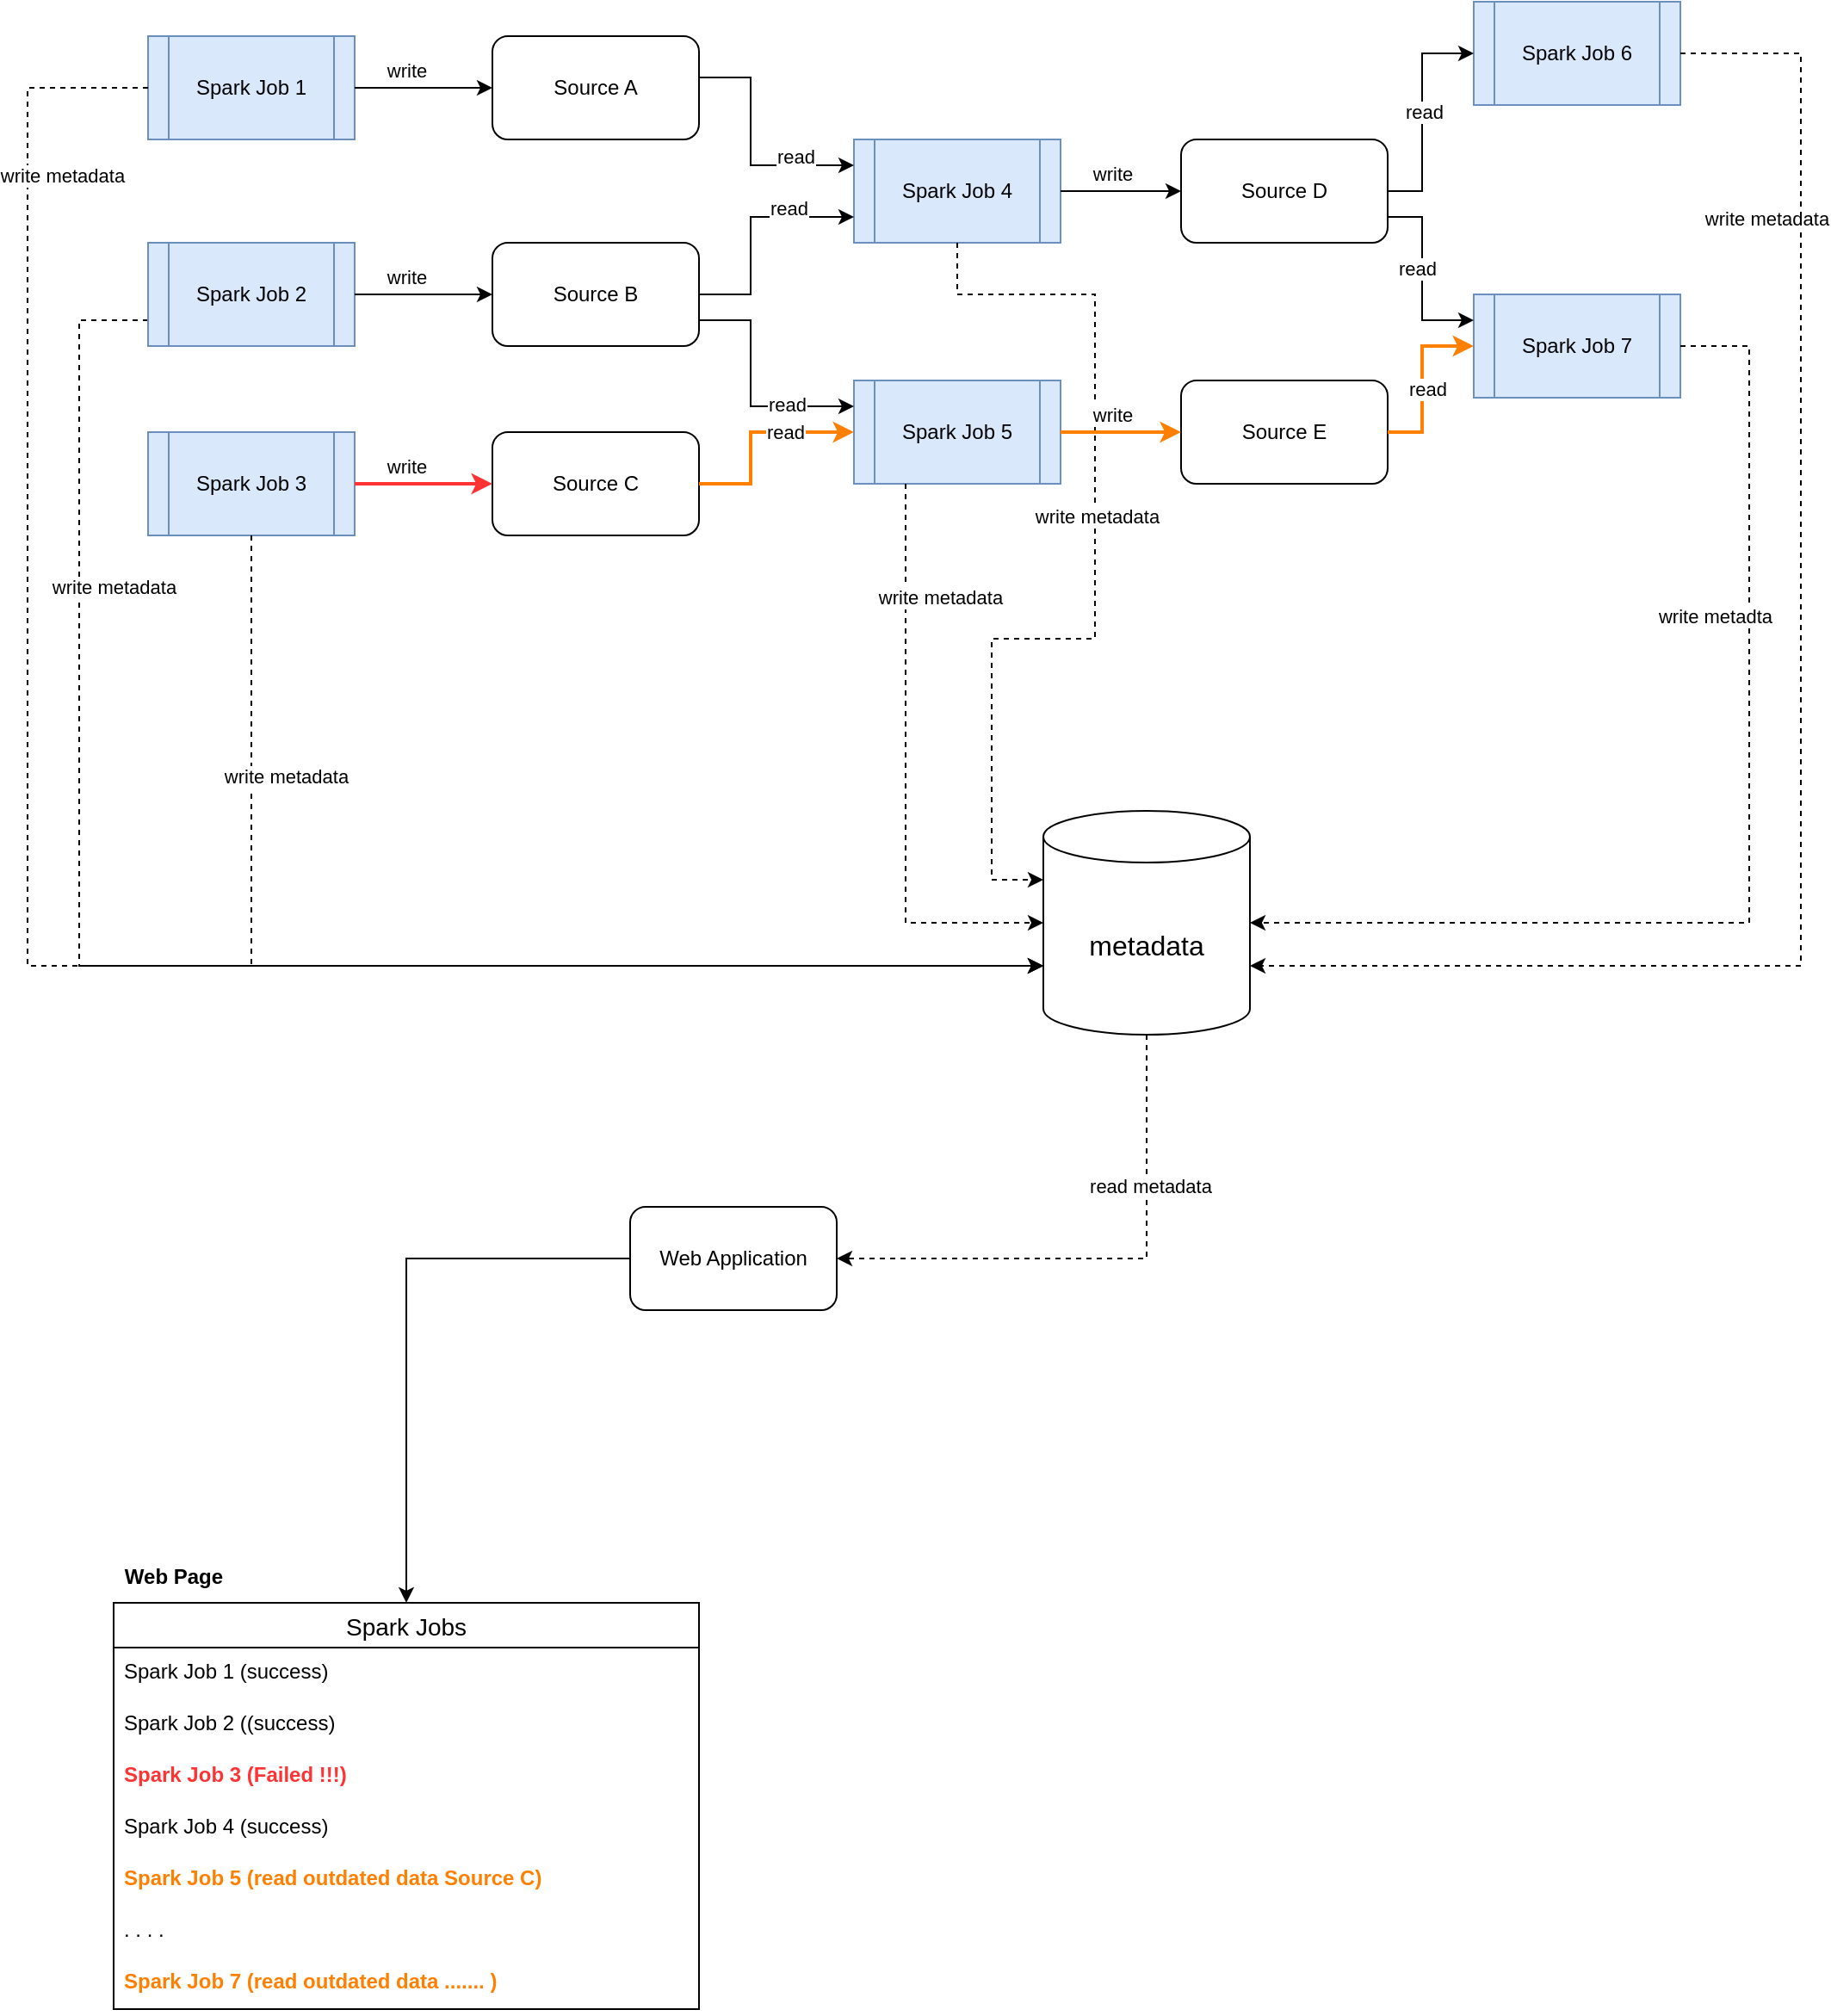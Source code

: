 <mxfile version="15.8.7" type="device"><diagram id="UzvvVrF9gmfW1xkokIg2" name="Page-1"><mxGraphModel dx="1901" dy="590" grid="1" gridSize="10" guides="1" tooltips="1" connect="1" arrows="1" fold="1" page="1" pageScale="1" pageWidth="827" pageHeight="1169" math="0" shadow="0"><root><mxCell id="0"/><mxCell id="1" parent="0"/><mxCell id="PmIh4yA5cHhm2EJLGofM-2" value="&lt;font style=&quot;font-size: 16px&quot;&gt;metadata&lt;/font&gt;" style="shape=cylinder3;whiteSpace=wrap;html=1;boundedLbl=1;backgroundOutline=1;size=15;" vertex="1" parent="1"><mxGeometry x="360" y="490" width="120" height="130" as="geometry"/></mxCell><mxCell id="PmIh4yA5cHhm2EJLGofM-4" value="Source A" style="rounded=1;whiteSpace=wrap;html=1;" vertex="1" parent="1"><mxGeometry x="40" y="40" width="120" height="60" as="geometry"/></mxCell><mxCell id="PmIh4yA5cHhm2EJLGofM-5" value="Spark Job 4" style="shape=process;whiteSpace=wrap;html=1;backgroundOutline=1;fillColor=#dae8fc;strokeColor=#6c8ebf;" vertex="1" parent="1"><mxGeometry x="250" y="100" width="120" height="60" as="geometry"/></mxCell><mxCell id="PmIh4yA5cHhm2EJLGofM-6" value="Source B" style="rounded=1;whiteSpace=wrap;html=1;" vertex="1" parent="1"><mxGeometry x="40" y="160" width="120" height="60" as="geometry"/></mxCell><mxCell id="PmIh4yA5cHhm2EJLGofM-7" value="" style="endArrow=classic;html=1;rounded=0;exitX=1;exitY=0.4;exitDx=0;exitDy=0;exitPerimeter=0;entryX=0;entryY=0.25;entryDx=0;entryDy=0;" edge="1" parent="1" source="PmIh4yA5cHhm2EJLGofM-4" target="PmIh4yA5cHhm2EJLGofM-5"><mxGeometry width="50" height="50" relative="1" as="geometry"><mxPoint x="390" y="310" as="sourcePoint"/><mxPoint x="440" y="260" as="targetPoint"/><Array as="points"><mxPoint x="190" y="64"/><mxPoint x="190" y="115"/></Array></mxGeometry></mxCell><mxCell id="PmIh4yA5cHhm2EJLGofM-80" value="read" style="edgeLabel;html=1;align=center;verticalAlign=middle;resizable=0;points=[];fontColor=#000000;" vertex="1" connectable="0" parent="PmIh4yA5cHhm2EJLGofM-7"><mxGeometry x="0.518" y="1" relative="1" as="geometry"><mxPoint y="-4" as="offset"/></mxGeometry></mxCell><mxCell id="PmIh4yA5cHhm2EJLGofM-8" value="" style="endArrow=classic;html=1;rounded=0;exitX=1;exitY=0.5;exitDx=0;exitDy=0;entryX=0;entryY=0.75;entryDx=0;entryDy=0;" edge="1" parent="1" source="PmIh4yA5cHhm2EJLGofM-6" target="PmIh4yA5cHhm2EJLGofM-5"><mxGeometry width="50" height="50" relative="1" as="geometry"><mxPoint x="300" y="280" as="sourcePoint"/><mxPoint x="350" y="230" as="targetPoint"/><Array as="points"><mxPoint x="190" y="190"/><mxPoint x="190" y="145"/></Array></mxGeometry></mxCell><mxCell id="PmIh4yA5cHhm2EJLGofM-81" value="read" style="edgeLabel;html=1;align=center;verticalAlign=middle;resizable=0;points=[];fontColor=#000000;" vertex="1" connectable="0" parent="PmIh4yA5cHhm2EJLGofM-8"><mxGeometry x="0.437" y="1" relative="1" as="geometry"><mxPoint y="-4" as="offset"/></mxGeometry></mxCell><mxCell id="PmIh4yA5cHhm2EJLGofM-9" value="Spark Job 5" style="shape=process;whiteSpace=wrap;html=1;backgroundOutline=1;fillColor=#dae8fc;strokeColor=#6c8ebf;" vertex="1" parent="1"><mxGeometry x="250" y="240" width="120" height="60" as="geometry"/></mxCell><mxCell id="PmIh4yA5cHhm2EJLGofM-10" value="" style="endArrow=classic;html=1;rounded=0;exitX=1;exitY=0.75;exitDx=0;exitDy=0;entryX=0;entryY=0.25;entryDx=0;entryDy=0;" edge="1" parent="1" source="PmIh4yA5cHhm2EJLGofM-6" target="PmIh4yA5cHhm2EJLGofM-9"><mxGeometry width="50" height="50" relative="1" as="geometry"><mxPoint x="250" y="280" as="sourcePoint"/><mxPoint x="300" y="230" as="targetPoint"/><Array as="points"><mxPoint x="190" y="205"/><mxPoint x="190" y="255"/></Array></mxGeometry></mxCell><mxCell id="PmIh4yA5cHhm2EJLGofM-82" value="read" style="edgeLabel;html=1;align=center;verticalAlign=middle;resizable=0;points=[];fontColor=#000000;" vertex="1" connectable="0" parent="PmIh4yA5cHhm2EJLGofM-10"><mxGeometry x="0.443" y="1" relative="1" as="geometry"><mxPoint as="offset"/></mxGeometry></mxCell><mxCell id="PmIh4yA5cHhm2EJLGofM-12" value="" style="endArrow=classic;html=1;rounded=0;exitX=1;exitY=0.5;exitDx=0;exitDy=0;entryX=0;entryY=0.5;entryDx=0;entryDy=0;" edge="1" parent="1" source="PmIh4yA5cHhm2EJLGofM-5" target="PmIh4yA5cHhm2EJLGofM-13"><mxGeometry width="50" height="50" relative="1" as="geometry"><mxPoint x="390" y="250" as="sourcePoint"/><mxPoint x="440" y="130" as="targetPoint"/></mxGeometry></mxCell><mxCell id="PmIh4yA5cHhm2EJLGofM-87" value="write" style="edgeLabel;html=1;align=center;verticalAlign=middle;resizable=0;points=[];fontColor=#000000;" vertex="1" connectable="0" parent="PmIh4yA5cHhm2EJLGofM-12"><mxGeometry x="-0.153" relative="1" as="geometry"><mxPoint y="-10" as="offset"/></mxGeometry></mxCell><mxCell id="PmIh4yA5cHhm2EJLGofM-13" value="Source D" style="rounded=1;whiteSpace=wrap;html=1;" vertex="1" parent="1"><mxGeometry x="440" y="100" width="120" height="60" as="geometry"/></mxCell><mxCell id="PmIh4yA5cHhm2EJLGofM-15" value="Source C" style="rounded=1;whiteSpace=wrap;html=1;" vertex="1" parent="1"><mxGeometry x="40" y="270" width="120" height="60" as="geometry"/></mxCell><mxCell id="PmIh4yA5cHhm2EJLGofM-16" value="" style="endArrow=classic;html=1;rounded=0;exitX=1;exitY=0.5;exitDx=0;exitDy=0;entryX=0;entryY=0.5;entryDx=0;entryDy=0;strokeColor=#FF8000;strokeWidth=2;" edge="1" parent="1" source="PmIh4yA5cHhm2EJLGofM-15" target="PmIh4yA5cHhm2EJLGofM-9"><mxGeometry width="50" height="50" relative="1" as="geometry"><mxPoint x="200" y="310" as="sourcePoint"/><mxPoint x="250" y="260" as="targetPoint"/><Array as="points"><mxPoint x="190" y="300"/><mxPoint x="190" y="270"/></Array></mxGeometry></mxCell><mxCell id="PmIh4yA5cHhm2EJLGofM-86" value="read" style="edgeLabel;html=1;align=center;verticalAlign=middle;resizable=0;points=[];fontColor=#000000;" vertex="1" connectable="0" parent="PmIh4yA5cHhm2EJLGofM-16"><mxGeometry x="0.53" y="1" relative="1" as="geometry"><mxPoint x="-12" y="1" as="offset"/></mxGeometry></mxCell><mxCell id="PmIh4yA5cHhm2EJLGofM-17" value="Spark Job 6" style="shape=process;whiteSpace=wrap;html=1;backgroundOutline=1;fillColor=#dae8fc;strokeColor=#6c8ebf;" vertex="1" parent="1"><mxGeometry x="610" y="20" width="120" height="60" as="geometry"/></mxCell><mxCell id="PmIh4yA5cHhm2EJLGofM-18" value="" style="endArrow=classic;html=1;rounded=0;exitX=1;exitY=0.5;exitDx=0;exitDy=0;entryX=0;entryY=0.5;entryDx=0;entryDy=0;" edge="1" parent="1" source="PmIh4yA5cHhm2EJLGofM-13" target="PmIh4yA5cHhm2EJLGofM-17"><mxGeometry width="50" height="50" relative="1" as="geometry"><mxPoint x="330" y="230" as="sourcePoint"/><mxPoint x="380" y="180" as="targetPoint"/><Array as="points"><mxPoint x="580" y="130"/><mxPoint x="580" y="50"/></Array></mxGeometry></mxCell><mxCell id="PmIh4yA5cHhm2EJLGofM-88" value="read" style="edgeLabel;html=1;align=center;verticalAlign=middle;resizable=0;points=[];fontColor=#000000;" vertex="1" connectable="0" parent="PmIh4yA5cHhm2EJLGofM-18"><mxGeometry x="0.025" y="-1" relative="1" as="geometry"><mxPoint as="offset"/></mxGeometry></mxCell><mxCell id="PmIh4yA5cHhm2EJLGofM-19" value="Spark Job 7" style="shape=process;whiteSpace=wrap;html=1;backgroundOutline=1;fillColor=#dae8fc;strokeColor=#6c8ebf;" vertex="1" parent="1"><mxGeometry x="610" y="190" width="120" height="60" as="geometry"/></mxCell><mxCell id="PmIh4yA5cHhm2EJLGofM-20" value="" style="endArrow=classic;html=1;rounded=0;entryX=0;entryY=0.25;entryDx=0;entryDy=0;exitX=1;exitY=0.75;exitDx=0;exitDy=0;" edge="1" parent="1" source="PmIh4yA5cHhm2EJLGofM-13" target="PmIh4yA5cHhm2EJLGofM-19"><mxGeometry width="50" height="50" relative="1" as="geometry"><mxPoint x="340" y="290" as="sourcePoint"/><mxPoint x="390" y="240" as="targetPoint"/><Array as="points"><mxPoint x="580" y="145"/><mxPoint x="580" y="205"/></Array></mxGeometry></mxCell><mxCell id="PmIh4yA5cHhm2EJLGofM-89" value="read" style="edgeLabel;html=1;align=center;verticalAlign=middle;resizable=0;points=[];fontColor=#000000;" vertex="1" connectable="0" parent="PmIh4yA5cHhm2EJLGofM-20"><mxGeometry x="-0.1" y="-3" relative="1" as="geometry"><mxPoint as="offset"/></mxGeometry></mxCell><mxCell id="PmIh4yA5cHhm2EJLGofM-22" value="" style="endArrow=classic;html=1;rounded=0;dashed=1;entryX=0;entryY=0;entryDx=0;entryDy=90;entryPerimeter=0;exitX=0;exitY=0.75;exitDx=0;exitDy=0;" edge="1" parent="1" source="PmIh4yA5cHhm2EJLGofM-37" target="PmIh4yA5cHhm2EJLGofM-2"><mxGeometry width="50" height="50" relative="1" as="geometry"><mxPoint x="320" y="530" as="sourcePoint"/><mxPoint x="410" y="350" as="targetPoint"/><Array as="points"><mxPoint x="-200" y="205"/><mxPoint x="-200" y="580"/></Array></mxGeometry></mxCell><mxCell id="PmIh4yA5cHhm2EJLGofM-35" value="write metadata" style="edgeLabel;html=1;align=center;verticalAlign=middle;resizable=0;points=[];" vertex="1" connectable="0" parent="PmIh4yA5cHhm2EJLGofM-22"><mxGeometry x="-0.606" y="3" relative="1" as="geometry"><mxPoint x="17" y="3" as="offset"/></mxGeometry></mxCell><mxCell id="PmIh4yA5cHhm2EJLGofM-23" value="" style="endArrow=classic;html=1;rounded=0;dashed=1;exitX=0.5;exitY=1;exitDx=0;exitDy=0;entryX=0;entryY=0;entryDx=0;entryDy=40;entryPerimeter=0;" edge="1" parent="1" source="PmIh4yA5cHhm2EJLGofM-5" target="PmIh4yA5cHhm2EJLGofM-2"><mxGeometry width="50" height="50" relative="1" as="geometry"><mxPoint x="320" y="310" as="sourcePoint"/><mxPoint x="380" y="430" as="targetPoint"/><Array as="points"><mxPoint x="310" y="190"/><mxPoint x="390" y="190"/><mxPoint x="390" y="390"/><mxPoint x="330" y="390"/><mxPoint x="330" y="530"/></Array></mxGeometry></mxCell><mxCell id="PmIh4yA5cHhm2EJLGofM-34" value="write metadata" style="edgeLabel;html=1;align=center;verticalAlign=middle;resizable=0;points=[];" vertex="1" connectable="0" parent="PmIh4yA5cHhm2EJLGofM-23"><mxGeometry x="-0.115" y="1" relative="1" as="geometry"><mxPoint as="offset"/></mxGeometry></mxCell><mxCell id="PmIh4yA5cHhm2EJLGofM-26" value="" style="endArrow=classic;html=1;rounded=0;dashed=1;exitX=1;exitY=0.5;exitDx=0;exitDy=0;entryX=1;entryY=0;entryDx=0;entryDy=90;entryPerimeter=0;" edge="1" parent="1" source="PmIh4yA5cHhm2EJLGofM-17" target="PmIh4yA5cHhm2EJLGofM-2"><mxGeometry width="50" height="50" relative="1" as="geometry"><mxPoint x="650" y="320" as="sourcePoint"/><mxPoint x="800" y="600" as="targetPoint"/><Array as="points"><mxPoint x="800" y="50"/><mxPoint x="800" y="580"/></Array></mxGeometry></mxCell><mxCell id="PmIh4yA5cHhm2EJLGofM-33" value="write metadata" style="edgeLabel;html=1;align=center;verticalAlign=middle;resizable=0;points=[];" vertex="1" connectable="0" parent="PmIh4yA5cHhm2EJLGofM-26"><mxGeometry x="-0.639" y="2" relative="1" as="geometry"><mxPoint x="-22" as="offset"/></mxGeometry></mxCell><mxCell id="PmIh4yA5cHhm2EJLGofM-27" value="" style="endArrow=classic;html=1;rounded=0;dashed=1;exitX=1;exitY=0.5;exitDx=0;exitDy=0;entryX=1;entryY=0.5;entryDx=0;entryDy=0;entryPerimeter=0;" edge="1" parent="1" source="PmIh4yA5cHhm2EJLGofM-19" target="PmIh4yA5cHhm2EJLGofM-2"><mxGeometry width="50" height="50" relative="1" as="geometry"><mxPoint x="740" y="60" as="sourcePoint"/><mxPoint x="490" y="590" as="targetPoint"/><Array as="points"><mxPoint x="770" y="220"/><mxPoint x="770" y="555"/></Array></mxGeometry></mxCell><mxCell id="PmIh4yA5cHhm2EJLGofM-32" value="write metadta" style="edgeLabel;html=1;align=center;verticalAlign=middle;resizable=0;points=[];" vertex="1" connectable="0" parent="PmIh4yA5cHhm2EJLGofM-27"><mxGeometry x="-0.407" y="1" relative="1" as="geometry"><mxPoint x="-21" as="offset"/></mxGeometry></mxCell><mxCell id="PmIh4yA5cHhm2EJLGofM-28" value="Web Application" style="rounded=1;whiteSpace=wrap;html=1;" vertex="1" parent="1"><mxGeometry x="120" y="720" width="120" height="60" as="geometry"/></mxCell><mxCell id="PmIh4yA5cHhm2EJLGofM-29" value="" style="endArrow=classic;html=1;rounded=0;dashed=1;exitX=0.5;exitY=1;exitDx=0;exitDy=0;exitPerimeter=0;entryX=1;entryY=0.5;entryDx=0;entryDy=0;" edge="1" parent="1" source="PmIh4yA5cHhm2EJLGofM-2" target="PmIh4yA5cHhm2EJLGofM-28"><mxGeometry width="50" height="50" relative="1" as="geometry"><mxPoint x="440" y="660" as="sourcePoint"/><mxPoint x="490" y="610" as="targetPoint"/><Array as="points"><mxPoint x="420" y="750"/></Array></mxGeometry></mxCell><mxCell id="PmIh4yA5cHhm2EJLGofM-31" value="read metadata" style="edgeLabel;html=1;align=center;verticalAlign=middle;resizable=0;points=[];" vertex="1" connectable="0" parent="PmIh4yA5cHhm2EJLGofM-29"><mxGeometry x="-0.432" y="2" relative="1" as="geometry"><mxPoint as="offset"/></mxGeometry></mxCell><mxCell id="PmIh4yA5cHhm2EJLGofM-36" value="Spark Job 1" style="shape=process;whiteSpace=wrap;html=1;backgroundOutline=1;fillColor=#dae8fc;strokeColor=#6c8ebf;" vertex="1" parent="1"><mxGeometry x="-160" y="40" width="120" height="60" as="geometry"/></mxCell><mxCell id="PmIh4yA5cHhm2EJLGofM-37" value="Spark Job 2" style="shape=process;whiteSpace=wrap;html=1;backgroundOutline=1;fillColor=#dae8fc;strokeColor=#6c8ebf;" vertex="1" parent="1"><mxGeometry x="-160" y="160" width="120" height="60" as="geometry"/></mxCell><mxCell id="PmIh4yA5cHhm2EJLGofM-38" value="Spark Job 3" style="shape=process;whiteSpace=wrap;html=1;backgroundOutline=1;fillColor=#dae8fc;strokeColor=#6c8ebf;" vertex="1" parent="1"><mxGeometry x="-160" y="270" width="120" height="60" as="geometry"/></mxCell><mxCell id="PmIh4yA5cHhm2EJLGofM-39" value="" style="endArrow=classic;html=1;rounded=0;exitX=1;exitY=0.5;exitDx=0;exitDy=0;entryX=0;entryY=0.5;entryDx=0;entryDy=0;" edge="1" parent="1" source="PmIh4yA5cHhm2EJLGofM-36" target="PmIh4yA5cHhm2EJLGofM-4"><mxGeometry width="50" height="50" relative="1" as="geometry"><mxPoint x="380" y="140" as="sourcePoint"/><mxPoint x="450" y="140" as="targetPoint"/></mxGeometry></mxCell><mxCell id="PmIh4yA5cHhm2EJLGofM-79" value="write" style="edgeLabel;html=1;align=center;verticalAlign=middle;resizable=0;points=[];fontColor=#000000;" vertex="1" connectable="0" parent="PmIh4yA5cHhm2EJLGofM-39"><mxGeometry x="-0.25" y="4" relative="1" as="geometry"><mxPoint y="-6" as="offset"/></mxGeometry></mxCell><mxCell id="PmIh4yA5cHhm2EJLGofM-42" value="" style="endArrow=classic;html=1;rounded=0;exitX=1;exitY=0.5;exitDx=0;exitDy=0;entryX=0;entryY=0.5;entryDx=0;entryDy=0;" edge="1" parent="1" source="PmIh4yA5cHhm2EJLGofM-37" target="PmIh4yA5cHhm2EJLGofM-6"><mxGeometry width="50" height="50" relative="1" as="geometry"><mxPoint x="-30" y="80" as="sourcePoint"/><mxPoint x="50" y="80" as="targetPoint"/></mxGeometry></mxCell><mxCell id="PmIh4yA5cHhm2EJLGofM-84" value="write" style="edgeLabel;html=1;align=center;verticalAlign=middle;resizable=0;points=[];fontColor=#000000;" vertex="1" connectable="0" parent="PmIh4yA5cHhm2EJLGofM-42"><mxGeometry relative="1" as="geometry"><mxPoint x="-10" y="-10" as="offset"/></mxGeometry></mxCell><mxCell id="PmIh4yA5cHhm2EJLGofM-43" value="" style="endArrow=classic;html=1;rounded=0;exitX=1;exitY=0.5;exitDx=0;exitDy=0;entryX=0;entryY=0.5;entryDx=0;entryDy=0;strokeColor=#FF3333;strokeWidth=2;" edge="1" parent="1" source="PmIh4yA5cHhm2EJLGofM-38" target="PmIh4yA5cHhm2EJLGofM-15"><mxGeometry width="50" height="50" relative="1" as="geometry"><mxPoint x="-20" y="90" as="sourcePoint"/><mxPoint x="60" y="90" as="targetPoint"/></mxGeometry></mxCell><mxCell id="PmIh4yA5cHhm2EJLGofM-83" value="write" style="edgeLabel;html=1;align=center;verticalAlign=middle;resizable=0;points=[];fontColor=#000000;" vertex="1" connectable="0" parent="PmIh4yA5cHhm2EJLGofM-43"><mxGeometry x="-0.2" y="3" relative="1" as="geometry"><mxPoint x="-2" y="-7" as="offset"/></mxGeometry></mxCell><mxCell id="PmIh4yA5cHhm2EJLGofM-44" value="" style="endArrow=classic;html=1;rounded=0;dashed=1;entryX=0;entryY=0;entryDx=0;entryDy=90;entryPerimeter=0;exitX=0.5;exitY=1;exitDx=0;exitDy=0;" edge="1" parent="1" source="PmIh4yA5cHhm2EJLGofM-38" target="PmIh4yA5cHhm2EJLGofM-2"><mxGeometry width="50" height="50" relative="1" as="geometry"><mxPoint x="320" y="310" as="sourcePoint"/><mxPoint x="370" y="590" as="targetPoint"/><Array as="points"><mxPoint x="-100" y="580"/></Array></mxGeometry></mxCell><mxCell id="PmIh4yA5cHhm2EJLGofM-45" value="write metadata" style="edgeLabel;html=1;align=center;verticalAlign=middle;resizable=0;points=[];" vertex="1" connectable="0" parent="PmIh4yA5cHhm2EJLGofM-44"><mxGeometry x="-0.606" y="3" relative="1" as="geometry"><mxPoint x="17" as="offset"/></mxGeometry></mxCell><mxCell id="PmIh4yA5cHhm2EJLGofM-46" value="" style="endArrow=classic;html=1;rounded=0;dashed=1;entryX=0;entryY=0;entryDx=0;entryDy=90;entryPerimeter=0;exitX=0;exitY=0.5;exitDx=0;exitDy=0;" edge="1" parent="1" source="PmIh4yA5cHhm2EJLGofM-36" target="PmIh4yA5cHhm2EJLGofM-2"><mxGeometry width="50" height="50" relative="1" as="geometry"><mxPoint x="-150" y="215" as="sourcePoint"/><mxPoint x="370" y="590" as="targetPoint"/><Array as="points"><mxPoint x="-230" y="70"/><mxPoint x="-230" y="580"/></Array></mxGeometry></mxCell><mxCell id="PmIh4yA5cHhm2EJLGofM-47" value="write metadata" style="edgeLabel;html=1;align=center;verticalAlign=middle;resizable=0;points=[];" vertex="1" connectable="0" parent="PmIh4yA5cHhm2EJLGofM-46"><mxGeometry x="-0.606" y="3" relative="1" as="geometry"><mxPoint x="17" y="-110" as="offset"/></mxGeometry></mxCell><mxCell id="PmIh4yA5cHhm2EJLGofM-48" value="" style="endArrow=classic;html=1;rounded=0;dashed=1;entryX=0;entryY=0.5;entryDx=0;entryDy=0;entryPerimeter=0;exitX=0.25;exitY=1;exitDx=0;exitDy=0;" edge="1" parent="1" source="PmIh4yA5cHhm2EJLGofM-9" target="PmIh4yA5cHhm2EJLGofM-2"><mxGeometry width="50" height="50" relative="1" as="geometry"><mxPoint x="-90" y="340" as="sourcePoint"/><mxPoint x="370" y="590" as="targetPoint"/><Array as="points"><mxPoint x="280" y="555"/></Array></mxGeometry></mxCell><mxCell id="PmIh4yA5cHhm2EJLGofM-49" value="write metadata" style="edgeLabel;html=1;align=center;verticalAlign=middle;resizable=0;points=[];" vertex="1" connectable="0" parent="PmIh4yA5cHhm2EJLGofM-48"><mxGeometry x="-0.606" y="3" relative="1" as="geometry"><mxPoint x="17" as="offset"/></mxGeometry></mxCell><mxCell id="PmIh4yA5cHhm2EJLGofM-67" value="Spark Jobs" style="swimlane;fontStyle=0;childLayout=stackLayout;horizontal=1;startSize=26;horizontalStack=0;resizeParent=1;resizeParentMax=0;resizeLast=0;collapsible=1;marginBottom=0;align=center;fontSize=14;" vertex="1" parent="1"><mxGeometry x="-180" y="950" width="340" height="236" as="geometry"/></mxCell><mxCell id="PmIh4yA5cHhm2EJLGofM-68" value="Spark Job 1 (success)" style="text;strokeColor=none;fillColor=none;spacingLeft=4;spacingRight=4;overflow=hidden;rotatable=0;points=[[0,0.5],[1,0.5]];portConstraint=eastwest;fontSize=12;" vertex="1" parent="PmIh4yA5cHhm2EJLGofM-67"><mxGeometry y="26" width="340" height="30" as="geometry"/></mxCell><mxCell id="PmIh4yA5cHhm2EJLGofM-69" value="Spark Job 2 ((success)" style="text;strokeColor=none;fillColor=none;spacingLeft=4;spacingRight=4;overflow=hidden;rotatable=0;points=[[0,0.5],[1,0.5]];portConstraint=eastwest;fontSize=12;" vertex="1" parent="PmIh4yA5cHhm2EJLGofM-67"><mxGeometry y="56" width="340" height="30" as="geometry"/></mxCell><mxCell id="PmIh4yA5cHhm2EJLGofM-70" value="Spark Job 3 (Failed !!!)" style="text;strokeColor=none;fillColor=none;spacingLeft=4;spacingRight=4;overflow=hidden;rotatable=0;points=[[0,0.5],[1,0.5]];portConstraint=eastwest;fontSize=12;fontColor=#FF3333;fontStyle=1" vertex="1" parent="PmIh4yA5cHhm2EJLGofM-67"><mxGeometry y="86" width="340" height="30" as="geometry"/></mxCell><mxCell id="PmIh4yA5cHhm2EJLGofM-71" value="Spark Job 4 (success)" style="text;strokeColor=none;fillColor=none;spacingLeft=4;spacingRight=4;overflow=hidden;rotatable=0;points=[[0,0.5],[1,0.5]];portConstraint=eastwest;fontSize=12;" vertex="1" parent="PmIh4yA5cHhm2EJLGofM-67"><mxGeometry y="116" width="340" height="30" as="geometry"/></mxCell><mxCell id="PmIh4yA5cHhm2EJLGofM-72" value="Spark Job 5 (read outdated data Source C)" style="text;strokeColor=none;fillColor=none;spacingLeft=4;spacingRight=4;overflow=hidden;rotatable=0;points=[[0,0.5],[1,0.5]];portConstraint=eastwest;fontSize=12;fontColor=#FF8000;fontStyle=1" vertex="1" parent="PmIh4yA5cHhm2EJLGofM-67"><mxGeometry y="146" width="340" height="30" as="geometry"/></mxCell><mxCell id="PmIh4yA5cHhm2EJLGofM-73" value=". . . ." style="text;strokeColor=none;fillColor=none;spacingLeft=4;spacingRight=4;overflow=hidden;rotatable=0;points=[[0,0.5],[1,0.5]];portConstraint=eastwest;fontSize=12;" vertex="1" parent="PmIh4yA5cHhm2EJLGofM-67"><mxGeometry y="176" width="340" height="30" as="geometry"/></mxCell><mxCell id="PmIh4yA5cHhm2EJLGofM-96" value="Spark Job 7 (read outdated data ....... )" style="text;strokeColor=none;fillColor=none;spacingLeft=4;spacingRight=4;overflow=hidden;rotatable=0;points=[[0,0.5],[1,0.5]];portConstraint=eastwest;fontSize=12;fontColor=#FF8000;fontStyle=1" vertex="1" parent="PmIh4yA5cHhm2EJLGofM-67"><mxGeometry y="206" width="340" height="30" as="geometry"/></mxCell><mxCell id="PmIh4yA5cHhm2EJLGofM-76" value="&lt;font color=&quot;#000000&quot;&gt;&lt;b&gt;Web Page&lt;/b&gt;&lt;/font&gt;" style="text;html=1;strokeColor=none;fillColor=none;align=center;verticalAlign=middle;whiteSpace=wrap;rounded=0;fontColor=#FF8000;" vertex="1" parent="1"><mxGeometry x="-200" y="920" width="110" height="30" as="geometry"/></mxCell><mxCell id="PmIh4yA5cHhm2EJLGofM-78" value="" style="endArrow=classic;html=1;rounded=0;entryX=0.5;entryY=0;entryDx=0;entryDy=0;exitX=0;exitY=0.5;exitDx=0;exitDy=0;" edge="1" parent="1" source="PmIh4yA5cHhm2EJLGofM-28" target="PmIh4yA5cHhm2EJLGofM-67"><mxGeometry width="50" height="50" relative="1" as="geometry"><mxPoint x="530" y="610" as="sourcePoint"/><mxPoint x="580" y="685" as="targetPoint"/><Array as="points"><mxPoint x="-10" y="750"/></Array></mxGeometry></mxCell><mxCell id="PmIh4yA5cHhm2EJLGofM-90" value="Source E" style="rounded=1;whiteSpace=wrap;html=1;" vertex="1" parent="1"><mxGeometry x="440" y="240" width="120" height="60" as="geometry"/></mxCell><mxCell id="PmIh4yA5cHhm2EJLGofM-91" value="" style="endArrow=classic;html=1;rounded=0;exitX=1;exitY=0.5;exitDx=0;exitDy=0;entryX=0;entryY=0.5;entryDx=0;entryDy=0;strokeWidth=2;fillColor=#ffe6cc;strokeColor=#FF8000;" edge="1" parent="1" source="PmIh4yA5cHhm2EJLGofM-9" target="PmIh4yA5cHhm2EJLGofM-90"><mxGeometry width="50" height="50" relative="1" as="geometry"><mxPoint x="440" y="329.31" as="sourcePoint"/><mxPoint x="510" y="329.31" as="targetPoint"/></mxGeometry></mxCell><mxCell id="PmIh4yA5cHhm2EJLGofM-92" value="write" style="edgeLabel;html=1;align=center;verticalAlign=middle;resizable=0;points=[];fontColor=#000000;" vertex="1" connectable="0" parent="PmIh4yA5cHhm2EJLGofM-91"><mxGeometry x="-0.153" relative="1" as="geometry"><mxPoint y="-10" as="offset"/></mxGeometry></mxCell><mxCell id="PmIh4yA5cHhm2EJLGofM-94" value="" style="endArrow=classic;html=1;rounded=0;entryX=0;entryY=0.5;entryDx=0;entryDy=0;exitX=1;exitY=0.5;exitDx=0;exitDy=0;strokeColor=#FF8000;strokeWidth=2;" edge="1" parent="1" source="PmIh4yA5cHhm2EJLGofM-90" target="PmIh4yA5cHhm2EJLGofM-19"><mxGeometry width="50" height="50" relative="1" as="geometry"><mxPoint x="570" y="155.0" as="sourcePoint"/><mxPoint x="620" y="230.0" as="targetPoint"/><Array as="points"><mxPoint x="580" y="270"/><mxPoint x="580" y="220"/></Array></mxGeometry></mxCell><mxCell id="PmIh4yA5cHhm2EJLGofM-95" value="read" style="edgeLabel;html=1;align=center;verticalAlign=middle;resizable=0;points=[];fontColor=#000000;" vertex="1" connectable="0" parent="PmIh4yA5cHhm2EJLGofM-94"><mxGeometry x="-0.1" y="-3" relative="1" as="geometry"><mxPoint as="offset"/></mxGeometry></mxCell></root></mxGraphModel></diagram></mxfile>